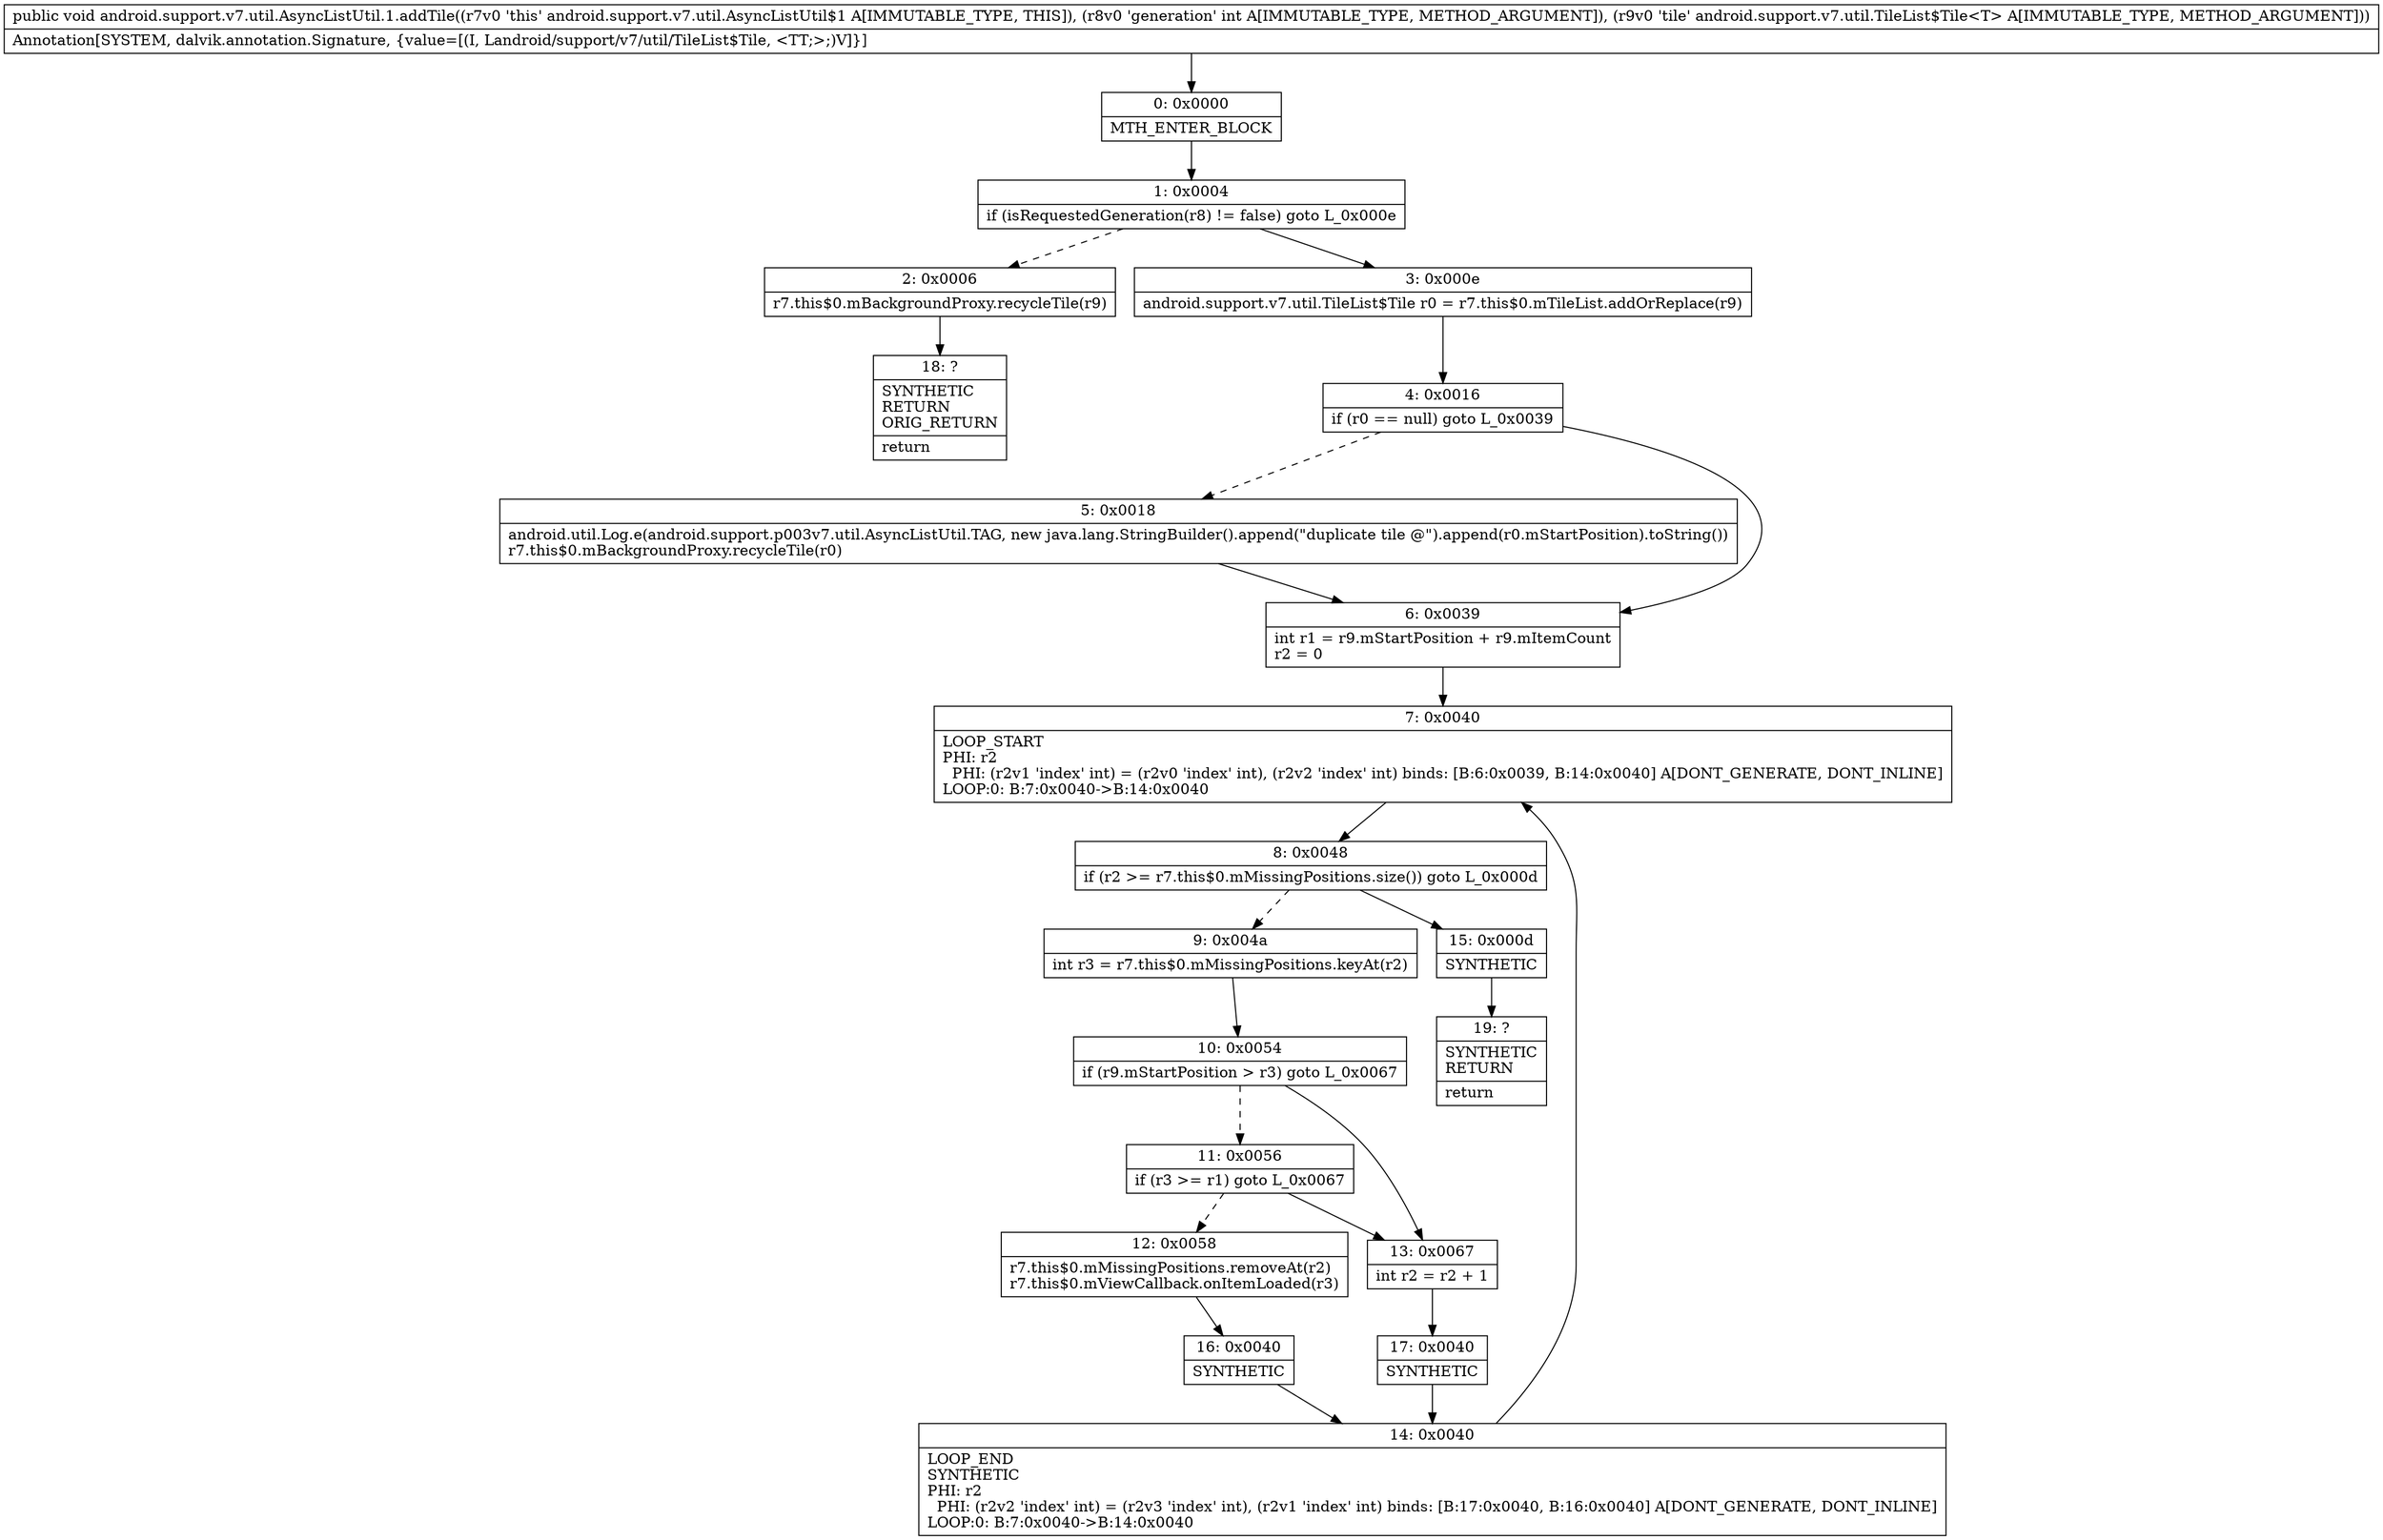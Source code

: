 digraph "CFG forandroid.support.v7.util.AsyncListUtil.1.addTile(ILandroid\/support\/v7\/util\/TileList$Tile;)V" {
Node_0 [shape=record,label="{0\:\ 0x0000|MTH_ENTER_BLOCK\l}"];
Node_1 [shape=record,label="{1\:\ 0x0004|if (isRequestedGeneration(r8) != false) goto L_0x000e\l}"];
Node_2 [shape=record,label="{2\:\ 0x0006|r7.this$0.mBackgroundProxy.recycleTile(r9)\l}"];
Node_3 [shape=record,label="{3\:\ 0x000e|android.support.v7.util.TileList$Tile r0 = r7.this$0.mTileList.addOrReplace(r9)\l}"];
Node_4 [shape=record,label="{4\:\ 0x0016|if (r0 == null) goto L_0x0039\l}"];
Node_5 [shape=record,label="{5\:\ 0x0018|android.util.Log.e(android.support.p003v7.util.AsyncListUtil.TAG, new java.lang.StringBuilder().append(\"duplicate tile @\").append(r0.mStartPosition).toString())\lr7.this$0.mBackgroundProxy.recycleTile(r0)\l}"];
Node_6 [shape=record,label="{6\:\ 0x0039|int r1 = r9.mStartPosition + r9.mItemCount\lr2 = 0\l}"];
Node_7 [shape=record,label="{7\:\ 0x0040|LOOP_START\lPHI: r2 \l  PHI: (r2v1 'index' int) = (r2v0 'index' int), (r2v2 'index' int) binds: [B:6:0x0039, B:14:0x0040] A[DONT_GENERATE, DONT_INLINE]\lLOOP:0: B:7:0x0040\-\>B:14:0x0040\l}"];
Node_8 [shape=record,label="{8\:\ 0x0048|if (r2 \>= r7.this$0.mMissingPositions.size()) goto L_0x000d\l}"];
Node_9 [shape=record,label="{9\:\ 0x004a|int r3 = r7.this$0.mMissingPositions.keyAt(r2)\l}"];
Node_10 [shape=record,label="{10\:\ 0x0054|if (r9.mStartPosition \> r3) goto L_0x0067\l}"];
Node_11 [shape=record,label="{11\:\ 0x0056|if (r3 \>= r1) goto L_0x0067\l}"];
Node_12 [shape=record,label="{12\:\ 0x0058|r7.this$0.mMissingPositions.removeAt(r2)\lr7.this$0.mViewCallback.onItemLoaded(r3)\l}"];
Node_13 [shape=record,label="{13\:\ 0x0067|int r2 = r2 + 1\l}"];
Node_14 [shape=record,label="{14\:\ 0x0040|LOOP_END\lSYNTHETIC\lPHI: r2 \l  PHI: (r2v2 'index' int) = (r2v3 'index' int), (r2v1 'index' int) binds: [B:17:0x0040, B:16:0x0040] A[DONT_GENERATE, DONT_INLINE]\lLOOP:0: B:7:0x0040\-\>B:14:0x0040\l}"];
Node_15 [shape=record,label="{15\:\ 0x000d|SYNTHETIC\l}"];
Node_16 [shape=record,label="{16\:\ 0x0040|SYNTHETIC\l}"];
Node_17 [shape=record,label="{17\:\ 0x0040|SYNTHETIC\l}"];
Node_18 [shape=record,label="{18\:\ ?|SYNTHETIC\lRETURN\lORIG_RETURN\l|return\l}"];
Node_19 [shape=record,label="{19\:\ ?|SYNTHETIC\lRETURN\l|return\l}"];
MethodNode[shape=record,label="{public void android.support.v7.util.AsyncListUtil.1.addTile((r7v0 'this' android.support.v7.util.AsyncListUtil$1 A[IMMUTABLE_TYPE, THIS]), (r8v0 'generation' int A[IMMUTABLE_TYPE, METHOD_ARGUMENT]), (r9v0 'tile' android.support.v7.util.TileList$Tile\<T\> A[IMMUTABLE_TYPE, METHOD_ARGUMENT]))  | Annotation[SYSTEM, dalvik.annotation.Signature, \{value=[(I, Landroid\/support\/v7\/util\/TileList$Tile, \<TT;\>;)V]\}]\l}"];
MethodNode -> Node_0;
Node_0 -> Node_1;
Node_1 -> Node_2[style=dashed];
Node_1 -> Node_3;
Node_2 -> Node_18;
Node_3 -> Node_4;
Node_4 -> Node_5[style=dashed];
Node_4 -> Node_6;
Node_5 -> Node_6;
Node_6 -> Node_7;
Node_7 -> Node_8;
Node_8 -> Node_9[style=dashed];
Node_8 -> Node_15;
Node_9 -> Node_10;
Node_10 -> Node_11[style=dashed];
Node_10 -> Node_13;
Node_11 -> Node_12[style=dashed];
Node_11 -> Node_13;
Node_12 -> Node_16;
Node_13 -> Node_17;
Node_14 -> Node_7;
Node_15 -> Node_19;
Node_16 -> Node_14;
Node_17 -> Node_14;
}

